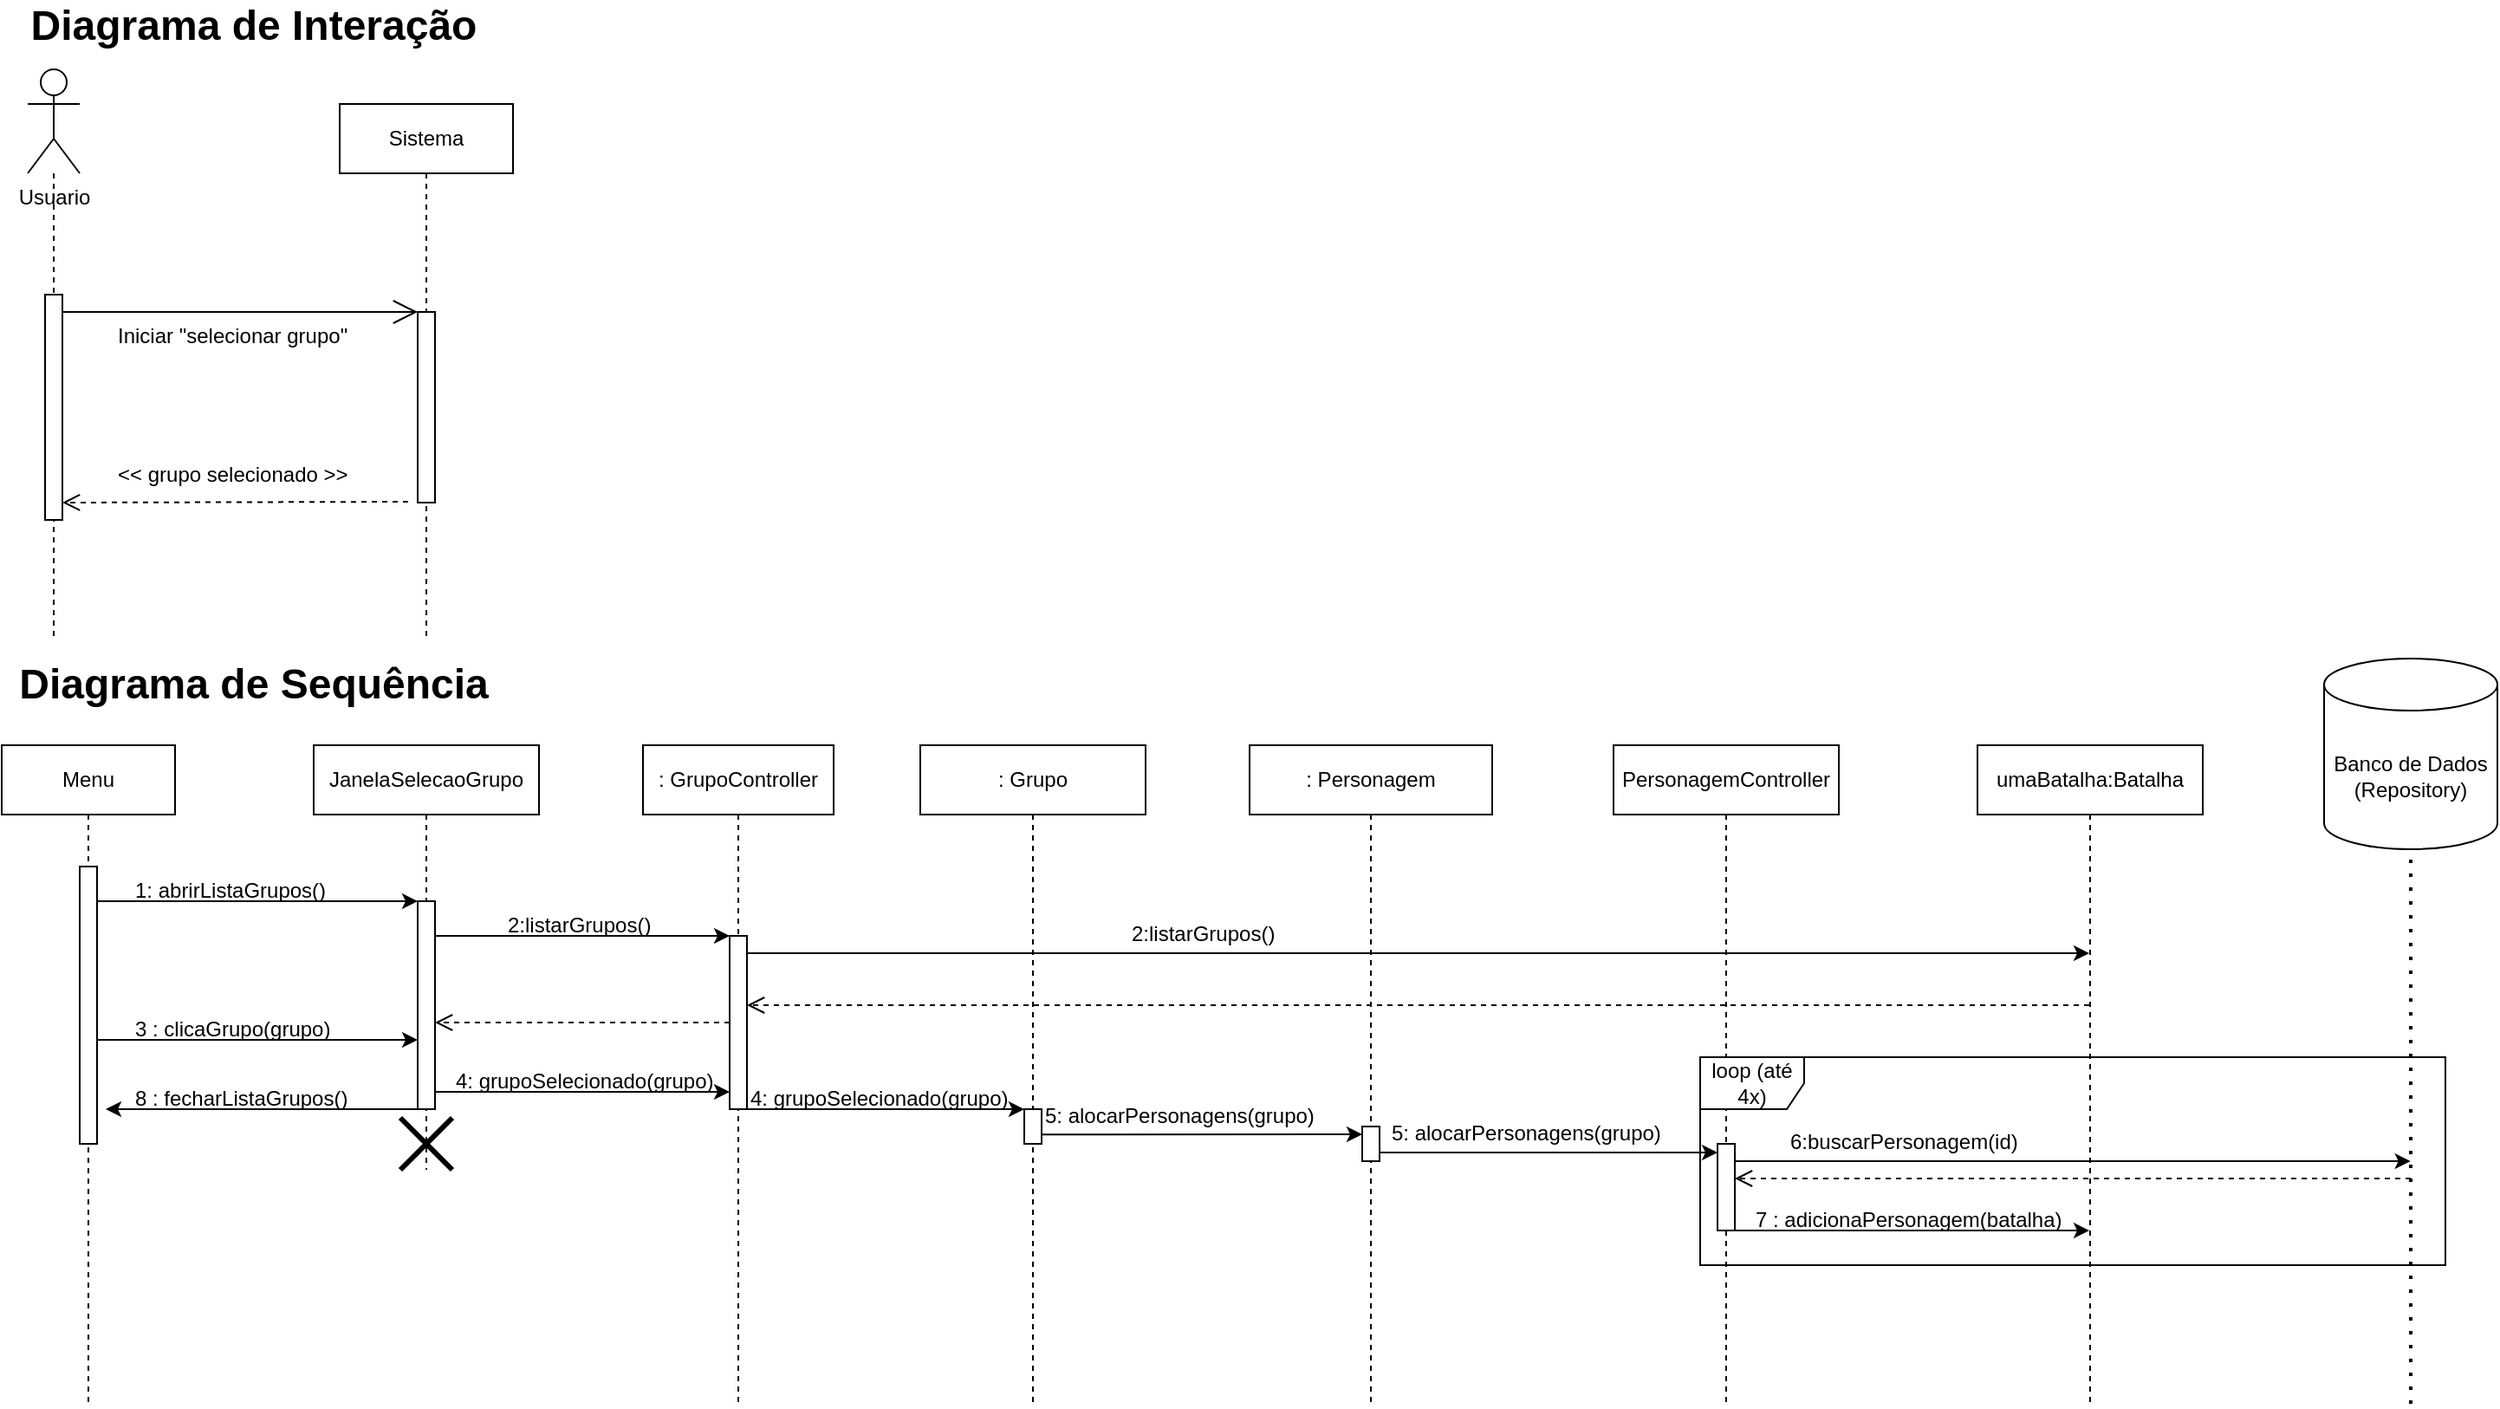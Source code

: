 <mxfile version="27.0.6">
  <diagram name="Página-1" id="n3nzuwro1qH9Sh52DPuT">
    <mxGraphModel grid="1" page="1" gridSize="10" guides="1" tooltips="1" connect="1" arrows="1" fold="1" pageScale="1" pageWidth="9999" pageHeight="9999" math="0" shadow="0">
      <root>
        <mxCell id="0" />
        <mxCell id="1" parent="0" />
        <mxCell id="0YgiuBvHB2j14HiR7saE-1" style="edgeStyle=elbowEdgeStyle;rounded=0;orthogonalLoop=1;jettySize=auto;html=1;elbow=vertical;curved=0;" edge="1" parent="1" target="0YgiuBvHB2j14HiR7saE-4">
          <mxGeometry relative="1" as="geometry">
            <mxPoint x="835" y="590" as="sourcePoint" />
            <mxPoint x="1060" y="590" as="targetPoint" />
          </mxGeometry>
        </mxCell>
        <mxCell id="0YgiuBvHB2j14HiR7saE-2" style="edgeStyle=elbowEdgeStyle;rounded=0;orthogonalLoop=1;jettySize=auto;html=1;elbow=vertical;curved=0;" edge="1" parent="1" target="0YgiuBvHB2j14HiR7saE-6">
          <mxGeometry relative="1" as="geometry">
            <mxPoint x="1024.63" y="530.002" as="sourcePoint" />
            <mxPoint x="1300" y="530" as="targetPoint" />
          </mxGeometry>
        </mxCell>
        <mxCell id="0YgiuBvHB2j14HiR7saE-3" value="JanelaSelecaoGrupo" style="shape=umlLifeline;perimeter=lifelinePerimeter;whiteSpace=wrap;html=1;container=0;dropTarget=0;collapsible=0;recursiveResize=0;outlineConnect=0;portConstraint=eastwest;newEdgeStyle={&quot;edgeStyle&quot;:&quot;elbowEdgeStyle&quot;,&quot;elbow&quot;:&quot;vertical&quot;,&quot;curved&quot;:0,&quot;rounded&quot;:0};" vertex="1" parent="1">
          <mxGeometry x="960" y="420" width="130" height="245" as="geometry" />
        </mxCell>
        <mxCell id="0YgiuBvHB2j14HiR7saE-4" value="" style="html=1;points=[];perimeter=orthogonalPerimeter;outlineConnect=0;targetShapes=umlLifeline;portConstraint=eastwest;newEdgeStyle={&quot;edgeStyle&quot;:&quot;elbowEdgeStyle&quot;,&quot;elbow&quot;:&quot;vertical&quot;,&quot;curved&quot;:0,&quot;rounded&quot;:0};" vertex="1" parent="0YgiuBvHB2j14HiR7saE-3">
          <mxGeometry x="60" y="90" width="10" height="120" as="geometry" />
        </mxCell>
        <mxCell id="0YgiuBvHB2j14HiR7saE-20" value="" style="shape=umlDestroy;whiteSpace=wrap;html=1;strokeWidth=3;targetShapes=umlLifeline;" vertex="1" parent="0YgiuBvHB2j14HiR7saE-3">
          <mxGeometry x="50" y="215" width="30" height="30" as="geometry" />
        </mxCell>
        <mxCell id="0YgiuBvHB2j14HiR7saE-5" value=": GrupoController" style="shape=umlLifeline;perimeter=lifelinePerimeter;whiteSpace=wrap;html=1;container=0;dropTarget=0;collapsible=0;recursiveResize=0;outlineConnect=0;portConstraint=eastwest;newEdgeStyle={&quot;edgeStyle&quot;:&quot;elbowEdgeStyle&quot;,&quot;elbow&quot;:&quot;vertical&quot;,&quot;curved&quot;:0,&quot;rounded&quot;:0};" vertex="1" parent="1">
          <mxGeometry x="1150" y="420" width="110" height="380" as="geometry" />
        </mxCell>
        <mxCell id="0YgiuBvHB2j14HiR7saE-6" value="" style="html=1;points=[];perimeter=orthogonalPerimeter;outlineConnect=0;targetShapes=umlLifeline;portConstraint=eastwest;newEdgeStyle={&quot;edgeStyle&quot;:&quot;elbowEdgeStyle&quot;,&quot;elbow&quot;:&quot;vertical&quot;,&quot;curved&quot;:0,&quot;rounded&quot;:0};" vertex="1" parent="0YgiuBvHB2j14HiR7saE-5">
          <mxGeometry x="50" y="110" width="10" height="100" as="geometry" />
        </mxCell>
        <mxCell id="0YgiuBvHB2j14HiR7saE-7" style="edgeStyle=orthogonalEdgeStyle;rounded=0;orthogonalLoop=1;jettySize=auto;html=1;curved=0;" edge="1" parent="1" source="0YgiuBvHB2j14HiR7saE-10">
          <mxGeometry relative="1" as="geometry">
            <mxPoint x="840" y="500.0" as="sourcePoint" />
            <mxPoint x="1020" y="510" as="targetPoint" />
            <Array as="points">
              <mxPoint x="870" y="510" />
              <mxPoint x="870" y="510" />
            </Array>
          </mxGeometry>
        </mxCell>
        <mxCell id="0YgiuBvHB2j14HiR7saE-8" value="1: abrirListaGrupos()" style="text;whiteSpace=wrap;html=1;" vertex="1" parent="1">
          <mxGeometry x="855" y="490" width="140" height="40" as="geometry" />
        </mxCell>
        <mxCell id="0YgiuBvHB2j14HiR7saE-9" value="Menu" style="shape=umlLifeline;perimeter=lifelinePerimeter;whiteSpace=wrap;html=1;container=0;dropTarget=0;collapsible=0;recursiveResize=0;outlineConnect=0;portConstraint=eastwest;newEdgeStyle={&quot;edgeStyle&quot;:&quot;elbowEdgeStyle&quot;,&quot;elbow&quot;:&quot;vertical&quot;,&quot;curved&quot;:0,&quot;rounded&quot;:0};" vertex="1" parent="1">
          <mxGeometry x="780" y="420" width="100" height="380" as="geometry" />
        </mxCell>
        <mxCell id="0YgiuBvHB2j14HiR7saE-10" value="" style="html=1;points=[];perimeter=orthogonalPerimeter;outlineConnect=0;targetShapes=umlLifeline;portConstraint=eastwest;newEdgeStyle={&quot;edgeStyle&quot;:&quot;elbowEdgeStyle&quot;,&quot;elbow&quot;:&quot;vertical&quot;,&quot;curved&quot;:0,&quot;rounded&quot;:0};" vertex="1" parent="0YgiuBvHB2j14HiR7saE-9">
          <mxGeometry x="45" y="70" width="10" height="160" as="geometry" />
        </mxCell>
        <mxCell id="0YgiuBvHB2j14HiR7saE-11" value="2:listarGrupos()" style="text;whiteSpace=wrap;html=1;" vertex="1" parent="1">
          <mxGeometry x="1070" y="510" width="120" height="40" as="geometry" />
        </mxCell>
        <mxCell id="0YgiuBvHB2j14HiR7saE-12" value="" style="html=1;verticalAlign=bottom;endArrow=open;dashed=1;endSize=8;curved=0;rounded=0;" edge="1" parent="1" source="0YgiuBvHB2j14HiR7saE-32">
          <mxGeometry relative="1" as="geometry">
            <mxPoint x="1960" y="570" as="sourcePoint" />
            <mxPoint x="1210" y="570" as="targetPoint" />
          </mxGeometry>
        </mxCell>
        <mxCell id="0YgiuBvHB2j14HiR7saE-13" value="3 : clicaGrupo(grupo)" style="text;whiteSpace=wrap;html=1;" vertex="1" parent="1">
          <mxGeometry x="855" y="570" width="140" height="40" as="geometry" />
        </mxCell>
        <mxCell id="0YgiuBvHB2j14HiR7saE-14" style="edgeStyle=elbowEdgeStyle;rounded=0;orthogonalLoop=1;jettySize=auto;html=1;elbow=horizontal;curved=0;" edge="1" parent="1" target="0YgiuBvHB2j14HiR7saE-6">
          <mxGeometry relative="1" as="geometry">
            <mxPoint x="1030" y="620" as="sourcePoint" />
            <mxPoint x="1295" y="620.004" as="targetPoint" />
            <Array as="points">
              <mxPoint x="1050" y="620" />
            </Array>
          </mxGeometry>
        </mxCell>
        <mxCell id="0YgiuBvHB2j14HiR7saE-15" value="4: grupoSelecionado(grupo)" style="text;whiteSpace=wrap;html=1;" vertex="1" parent="1">
          <mxGeometry x="1040" y="600" width="180" height="30" as="geometry" />
        </mxCell>
        <mxCell id="0YgiuBvHB2j14HiR7saE-16" value="PersonagemController" style="shape=umlLifeline;perimeter=lifelinePerimeter;whiteSpace=wrap;html=1;container=0;dropTarget=0;collapsible=0;recursiveResize=0;outlineConnect=0;portConstraint=eastwest;newEdgeStyle={&quot;edgeStyle&quot;:&quot;elbowEdgeStyle&quot;,&quot;elbow&quot;:&quot;vertical&quot;,&quot;curved&quot;:0,&quot;rounded&quot;:0};" vertex="1" parent="1">
          <mxGeometry x="1710" y="420" width="130" height="380" as="geometry" />
        </mxCell>
        <mxCell id="0YgiuBvHB2j14HiR7saE-18" style="edgeStyle=elbowEdgeStyle;rounded=0;orthogonalLoop=1;jettySize=auto;html=1;elbow=horizontal;curved=0;" edge="1" parent="1" source="0YgiuBvHB2j14HiR7saE-6" target="0YgiuBvHB2j14HiR7saE-24">
          <mxGeometry relative="1" as="geometry">
            <mxPoint x="1220" y="630" as="sourcePoint" />
            <mxPoint x="1459.5" y="630.004" as="targetPoint" />
            <Array as="points">
              <mxPoint x="1220" y="630" />
            </Array>
          </mxGeometry>
        </mxCell>
        <mxCell id="0YgiuBvHB2j14HiR7saE-21" style="edgeStyle=elbowEdgeStyle;rounded=0;orthogonalLoop=1;jettySize=auto;html=1;elbow=vertical;curved=0;" edge="1" parent="1">
          <mxGeometry relative="1" as="geometry">
            <mxPoint x="1020" y="630" as="sourcePoint" />
            <mxPoint x="840" y="630.29" as="targetPoint" />
          </mxGeometry>
        </mxCell>
        <mxCell id="0YgiuBvHB2j14HiR7saE-22" value="8 : fecharListaGrupos()" style="text;whiteSpace=wrap;html=1;" vertex="1" parent="1">
          <mxGeometry x="855" y="610" width="140" height="40" as="geometry" />
        </mxCell>
        <mxCell id="0YgiuBvHB2j14HiR7saE-23" value=": Grupo" style="shape=umlLifeline;perimeter=lifelinePerimeter;whiteSpace=wrap;html=1;container=0;dropTarget=0;collapsible=0;recursiveResize=0;outlineConnect=0;portConstraint=eastwest;newEdgeStyle={&quot;edgeStyle&quot;:&quot;elbowEdgeStyle&quot;,&quot;elbow&quot;:&quot;vertical&quot;,&quot;curved&quot;:0,&quot;rounded&quot;:0};" vertex="1" parent="1">
          <mxGeometry x="1310" y="420" width="130" height="380" as="geometry" />
        </mxCell>
        <mxCell id="0YgiuBvHB2j14HiR7saE-24" value="" style="html=1;points=[];perimeter=orthogonalPerimeter;outlineConnect=0;targetShapes=umlLifeline;portConstraint=eastwest;newEdgeStyle={&quot;edgeStyle&quot;:&quot;elbowEdgeStyle&quot;,&quot;elbow&quot;:&quot;vertical&quot;,&quot;curved&quot;:0,&quot;rounded&quot;:0};" vertex="1" parent="0YgiuBvHB2j14HiR7saE-23">
          <mxGeometry x="60" y="210" width="10" height="20" as="geometry" />
        </mxCell>
        <mxCell id="0YgiuBvHB2j14HiR7saE-25" style="edgeStyle=elbowEdgeStyle;rounded=0;orthogonalLoop=1;jettySize=auto;html=1;elbow=vertical;curved=0;" edge="1" parent="1" source="0YgiuBvHB2j14HiR7saE-17">
          <mxGeometry relative="1" as="geometry">
            <Array as="points">
              <mxPoint x="1885.19" y="660" />
              <mxPoint x="1915.19" y="620" />
            </Array>
            <mxPoint x="1790.0" y="660" as="sourcePoint" />
            <mxPoint x="2169.85" y="660" as="targetPoint" />
          </mxGeometry>
        </mxCell>
        <mxCell id="0YgiuBvHB2j14HiR7saE-32" value="umaBatalha:Batalha" style="shape=umlLifeline;perimeter=lifelinePerimeter;whiteSpace=wrap;html=1;container=0;dropTarget=0;collapsible=0;recursiveResize=0;outlineConnect=0;portConstraint=eastwest;newEdgeStyle={&quot;edgeStyle&quot;:&quot;elbowEdgeStyle&quot;,&quot;elbow&quot;:&quot;vertical&quot;,&quot;curved&quot;:0,&quot;rounded&quot;:0};" vertex="1" parent="1">
          <mxGeometry x="1920" y="420" width="130" height="380" as="geometry" />
        </mxCell>
        <mxCell id="0YgiuBvHB2j14HiR7saE-35" value="7 : adicionaPersonagem(batalha)" style="text;whiteSpace=wrap;html=1;" vertex="1" parent="1">
          <mxGeometry x="1790" y="680" width="210" height="20" as="geometry" />
        </mxCell>
        <mxCell id="FcAU7LM-V46JhbUVY0x0-4" value="loop (até 4x)" style="shape=umlFrame;whiteSpace=wrap;html=1;pointerEvents=0;" vertex="1" parent="1">
          <mxGeometry x="1760" y="600" width="430" height="120" as="geometry" />
        </mxCell>
        <mxCell id="FcAU7LM-V46JhbUVY0x0-6" value="Usuario" style="shape=umlActor;verticalLabelPosition=bottom;verticalAlign=top;html=1;" vertex="1" parent="1">
          <mxGeometry x="795" y="30" width="30" height="60" as="geometry" />
        </mxCell>
        <mxCell id="FcAU7LM-V46JhbUVY0x0-7" value="" style="endArrow=none;dashed=1;endFill=0;endSize=12;html=1;rounded=0;startFill=0;" edge="1" parent="1" source="FcAU7LM-V46JhbUVY0x0-6">
          <mxGeometry width="160" relative="1" as="geometry">
            <mxPoint x="810" y="120" as="sourcePoint" />
            <mxPoint x="810" y="360" as="targetPoint" />
            <Array as="points">
              <mxPoint x="810" y="230" />
            </Array>
          </mxGeometry>
        </mxCell>
        <mxCell id="FcAU7LM-V46JhbUVY0x0-8" value="" style="endArrow=open;endFill=1;endSize=12;html=1;rounded=0;" edge="1" parent="1" target="FcAU7LM-V46JhbUVY0x0-11">
          <mxGeometry width="160" relative="1" as="geometry">
            <mxPoint x="815" y="170" as="sourcePoint" />
            <mxPoint x="1005" y="170" as="targetPoint" />
          </mxGeometry>
        </mxCell>
        <mxCell id="FcAU7LM-V46JhbUVY0x0-9" value="Iniciar&amp;nbsp;&lt;span style=&quot;background-color: transparent; color: light-dark(rgb(0, 0, 0), rgb(255, 255, 255));&quot;&gt;&quot;selecionar grupo&quot;&lt;/span&gt;" style="text;whiteSpace=wrap;html=1;" vertex="1" parent="1">
          <mxGeometry x="845" y="170" width="160" height="40" as="geometry" />
        </mxCell>
        <mxCell id="FcAU7LM-V46JhbUVY0x0-10" value="Sistema" style="shape=umlLifeline;perimeter=lifelinePerimeter;whiteSpace=wrap;html=1;container=0;dropTarget=0;collapsible=0;recursiveResize=0;outlineConnect=0;portConstraint=eastwest;newEdgeStyle={&quot;edgeStyle&quot;:&quot;elbowEdgeStyle&quot;,&quot;elbow&quot;:&quot;vertical&quot;,&quot;curved&quot;:0,&quot;rounded&quot;:0};" vertex="1" parent="1">
          <mxGeometry x="975" y="50" width="100" height="310" as="geometry" />
        </mxCell>
        <mxCell id="FcAU7LM-V46JhbUVY0x0-11" value="" style="html=1;points=[];perimeter=orthogonalPerimeter;outlineConnect=0;targetShapes=umlLifeline;portConstraint=eastwest;newEdgeStyle={&quot;edgeStyle&quot;:&quot;elbowEdgeStyle&quot;,&quot;elbow&quot;:&quot;vertical&quot;,&quot;curved&quot;:0,&quot;rounded&quot;:0};" vertex="1" parent="FcAU7LM-V46JhbUVY0x0-10">
          <mxGeometry x="45" y="120" width="10" height="110" as="geometry" />
        </mxCell>
        <mxCell id="FcAU7LM-V46JhbUVY0x0-12" value="" style="html=1;verticalAlign=bottom;endArrow=open;dashed=1;endSize=8;curved=0;rounded=0;" edge="1" parent="1">
          <mxGeometry relative="1" as="geometry">
            <mxPoint x="1014.5" y="279.5" as="sourcePoint" />
            <mxPoint x="815" y="280" as="targetPoint" />
          </mxGeometry>
        </mxCell>
        <mxCell id="FcAU7LM-V46JhbUVY0x0-14" value="&amp;lt;&amp;lt; grupo selecionado &amp;gt;&amp;gt;" style="text;whiteSpace=wrap;html=1;" vertex="1" parent="1">
          <mxGeometry x="845" y="250" width="160" height="40" as="geometry" />
        </mxCell>
        <mxCell id="FcAU7LM-V46JhbUVY0x0-15" value="" style="html=1;points=[];perimeter=orthogonalPerimeter;outlineConnect=0;targetShapes=umlLifeline;portConstraint=eastwest;newEdgeStyle={&quot;edgeStyle&quot;:&quot;elbowEdgeStyle&quot;,&quot;elbow&quot;:&quot;vertical&quot;,&quot;curved&quot;:0,&quot;rounded&quot;:0};" vertex="1" parent="1">
          <mxGeometry x="805" y="160" width="10" height="130" as="geometry" />
        </mxCell>
        <mxCell id="FcAU7LM-V46JhbUVY0x0-16" value="Diagrama de Interação" style="text;strokeColor=none;fillColor=none;html=1;fontSize=24;fontStyle=1;verticalAlign=middle;align=center;" vertex="1" parent="1">
          <mxGeometry x="780" y="-10" width="290" height="30" as="geometry" />
        </mxCell>
        <mxCell id="FcAU7LM-V46JhbUVY0x0-17" value="Diagrama de Sequência" style="text;strokeColor=none;fillColor=none;html=1;fontSize=24;fontStyle=1;verticalAlign=middle;align=center;" vertex="1" parent="1">
          <mxGeometry x="780" y="370" width="290" height="30" as="geometry" />
        </mxCell>
        <mxCell id="FcAU7LM-V46JhbUVY0x0-18" value="Banco de Dados&lt;br&gt;(Repository)" style="shape=cylinder3;whiteSpace=wrap;html=1;boundedLbl=1;backgroundOutline=1;size=15;" vertex="1" parent="1">
          <mxGeometry x="2120" y="370" width="100" height="110" as="geometry" />
        </mxCell>
        <mxCell id="FcAU7LM-V46JhbUVY0x0-21" value="" style="endArrow=none;dashed=1;html=1;dashPattern=1 3;strokeWidth=2;rounded=0;entryX=0.5;entryY=1;entryDx=0;entryDy=0;entryPerimeter=0;" edge="1" parent="1" target="FcAU7LM-V46JhbUVY0x0-18">
          <mxGeometry width="50" height="50" relative="1" as="geometry">
            <mxPoint x="2170" y="800" as="sourcePoint" />
            <mxPoint x="2080" y="430" as="targetPoint" />
          </mxGeometry>
        </mxCell>
        <mxCell id="FcAU7LM-V46JhbUVY0x0-26" value="2:listarGrupos()" style="text;whiteSpace=wrap;html=1;" vertex="1" parent="1">
          <mxGeometry x="1430" y="515" width="120" height="30" as="geometry" />
        </mxCell>
        <mxCell id="FcAU7LM-V46JhbUVY0x0-27" value="" style="html=1;verticalAlign=bottom;endArrow=open;dashed=1;endSize=8;curved=0;rounded=0;" edge="1" parent="1">
          <mxGeometry relative="1" as="geometry">
            <mxPoint x="1200" y="580" as="sourcePoint" />
            <mxPoint x="1030" y="580" as="targetPoint" />
          </mxGeometry>
        </mxCell>
        <mxCell id="FcAU7LM-V46JhbUVY0x0-28" style="edgeStyle=elbowEdgeStyle;rounded=0;orthogonalLoop=1;jettySize=auto;html=1;elbow=vertical;curved=0;" edge="1" parent="1" source="0YgiuBvHB2j14HiR7saE-17" target="0YgiuBvHB2j14HiR7saE-32">
          <mxGeometry relative="1" as="geometry">
            <Array as="points">
              <mxPoint x="1910" y="700" />
              <mxPoint x="1890" y="730" />
            </Array>
          </mxGeometry>
        </mxCell>
        <mxCell id="FcAU7LM-V46JhbUVY0x0-32" value="4: grupoSelecionado(grupo)" style="text;whiteSpace=wrap;html=1;" vertex="1" parent="1">
          <mxGeometry x="1210" y="610" width="180" height="30" as="geometry" />
        </mxCell>
        <mxCell id="FcAU7LM-V46JhbUVY0x0-34" value="5: alocarPersonagens(grupo)" style="text;whiteSpace=wrap;html=1;" vertex="1" parent="1">
          <mxGeometry x="1380" y="620" width="180" height="30" as="geometry" />
        </mxCell>
        <mxCell id="FcAU7LM-V46JhbUVY0x0-45" value="5: alocarPersonagens(grupo)" style="text;whiteSpace=wrap;html=1;" vertex="1" parent="1">
          <mxGeometry x="1580" y="630" width="180" height="30" as="geometry" />
        </mxCell>
        <mxCell id="FcAU7LM-V46JhbUVY0x0-48" value="" style="html=1;verticalAlign=bottom;endArrow=open;dashed=1;endSize=8;curved=0;rounded=0;" edge="1" parent="1" target="0YgiuBvHB2j14HiR7saE-17">
          <mxGeometry relative="1" as="geometry">
            <mxPoint x="2170" y="670" as="sourcePoint" />
            <mxPoint x="1790" y="670" as="targetPoint" />
          </mxGeometry>
        </mxCell>
        <mxCell id="FcAU7LM-V46JhbUVY0x0-49" value=": Personagem" style="shape=umlLifeline;perimeter=lifelinePerimeter;whiteSpace=wrap;html=1;container=0;dropTarget=0;collapsible=0;recursiveResize=0;outlineConnect=0;portConstraint=eastwest;newEdgeStyle={&quot;edgeStyle&quot;:&quot;elbowEdgeStyle&quot;,&quot;elbow&quot;:&quot;vertical&quot;,&quot;curved&quot;:0,&quot;rounded&quot;:0};" vertex="1" parent="1">
          <mxGeometry x="1500" y="420" width="140" height="380" as="geometry" />
        </mxCell>
        <mxCell id="FcAU7LM-V46JhbUVY0x0-51" value="" style="html=1;points=[];perimeter=orthogonalPerimeter;outlineConnect=0;targetShapes=umlLifeline;portConstraint=eastwest;newEdgeStyle={&quot;edgeStyle&quot;:&quot;elbowEdgeStyle&quot;,&quot;elbow&quot;:&quot;vertical&quot;,&quot;curved&quot;:0,&quot;rounded&quot;:0};" vertex="1" parent="FcAU7LM-V46JhbUVY0x0-49">
          <mxGeometry x="65" y="220" width="10" height="20" as="geometry" />
        </mxCell>
        <mxCell id="FcAU7LM-V46JhbUVY0x0-58" style="edgeStyle=elbowEdgeStyle;rounded=0;orthogonalLoop=1;jettySize=auto;html=1;elbow=vertical;curved=0;" edge="1" parent="1" target="FcAU7LM-V46JhbUVY0x0-51">
          <mxGeometry relative="1" as="geometry">
            <mxPoint x="1380.5" y="644.587" as="sourcePoint" />
            <mxPoint x="1560" y="645" as="targetPoint" />
          </mxGeometry>
        </mxCell>
        <mxCell id="FcAU7LM-V46JhbUVY0x0-60" value="6:buscarPersonagem(id)" style="text;whiteSpace=wrap;html=1;" vertex="1" parent="1">
          <mxGeometry x="1810" y="635" width="190" height="20" as="geometry" />
        </mxCell>
        <mxCell id="FcAU7LM-V46JhbUVY0x0-61" value="" style="edgeStyle=elbowEdgeStyle;rounded=0;orthogonalLoop=1;jettySize=auto;html=1;elbow=vertical;curved=0;" edge="1" parent="1" source="FcAU7LM-V46JhbUVY0x0-51" target="0YgiuBvHB2j14HiR7saE-17">
          <mxGeometry relative="1" as="geometry">
            <mxPoint x="1575" y="650" as="sourcePoint" />
            <mxPoint x="1775" y="650" as="targetPoint" />
            <Array as="points" />
          </mxGeometry>
        </mxCell>
        <mxCell id="0YgiuBvHB2j14HiR7saE-17" value="" style="html=1;points=[];perimeter=orthogonalPerimeter;outlineConnect=0;targetShapes=umlLifeline;portConstraint=eastwest;newEdgeStyle={&quot;edgeStyle&quot;:&quot;elbowEdgeStyle&quot;,&quot;elbow&quot;:&quot;vertical&quot;,&quot;curved&quot;:0,&quot;rounded&quot;:0};" vertex="1" parent="1">
          <mxGeometry x="1770" y="650" width="10" height="50" as="geometry" />
        </mxCell>
        <mxCell id="FcAU7LM-V46JhbUVY0x0-23" style="edgeStyle=elbowEdgeStyle;rounded=0;orthogonalLoop=1;jettySize=auto;html=1;elbow=vertical;curved=0;" edge="1" parent="1" source="0YgiuBvHB2j14HiR7saE-6" target="0YgiuBvHB2j14HiR7saE-32">
          <mxGeometry relative="1" as="geometry">
            <mxPoint x="1960" y="540" as="targetPoint" />
            <Array as="points">
              <mxPoint x="1700" y="540" />
            </Array>
          </mxGeometry>
        </mxCell>
      </root>
    </mxGraphModel>
  </diagram>
</mxfile>
